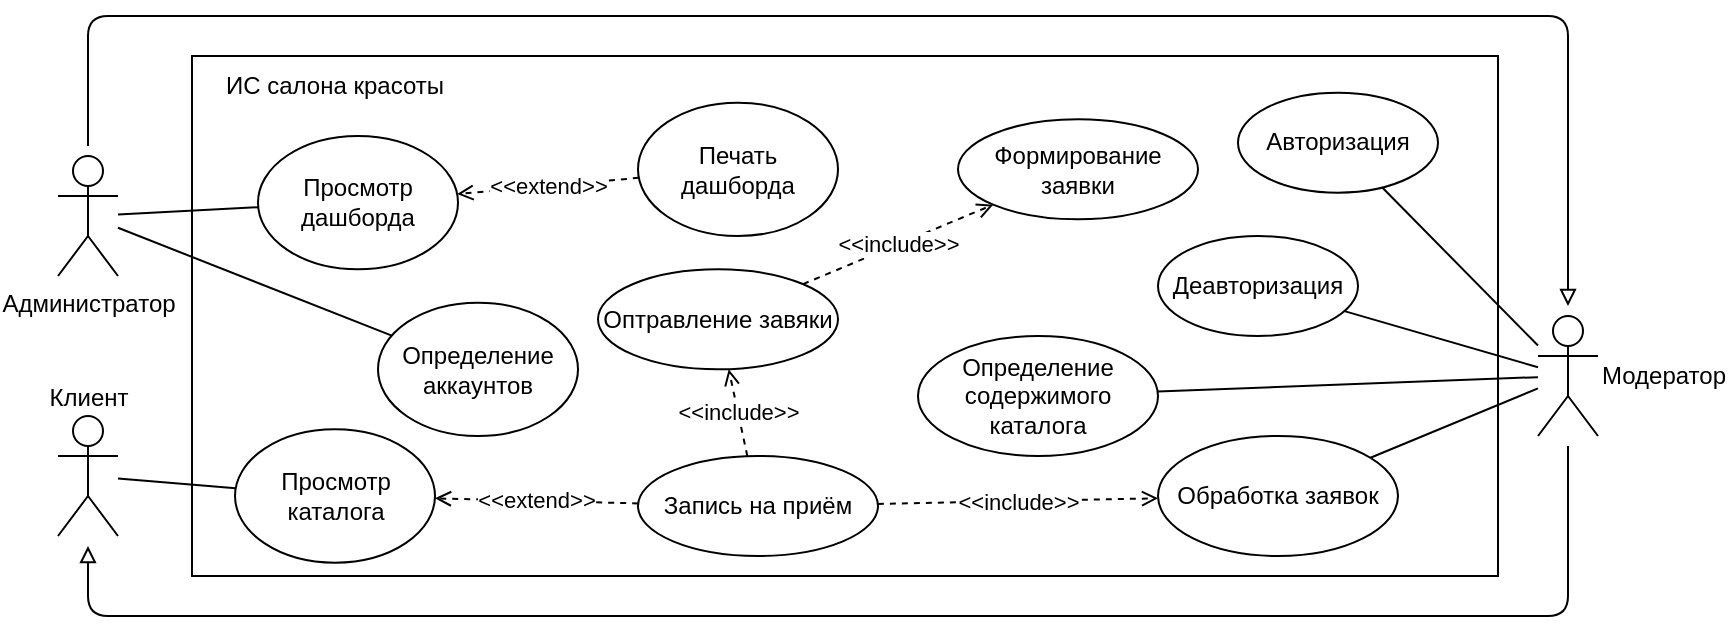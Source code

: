<mxfile version="14.1.8" type="device"><diagram id="7qeRpymhP0X6bj_rPzqT" name="Page-1"><mxGraphModel dx="1422" dy="822" grid="1" gridSize="10" guides="1" tooltips="1" connect="1" arrows="1" fold="1" page="1" pageScale="1" pageWidth="827" pageHeight="1169" math="0" shadow="0"><root><mxCell id="0"/><mxCell id="1" parent="0"/><mxCell id="TGcAIMry4RsDfmlneWk4-1" value="" style="rounded=0;whiteSpace=wrap;html=1;" parent="1" vertex="1"><mxGeometry x="157" y="250" width="653" height="260" as="geometry"/></mxCell><mxCell id="TGcAIMry4RsDfmlneWk4-5" value="Администратор" style="shape=umlActor;verticalLabelPosition=bottom;labelBackgroundColor=#ffffff;verticalAlign=top;html=1;outlineConnect=0;labelPosition=center;align=center;" parent="1" vertex="1"><mxGeometry x="90" y="300" width="30" height="60" as="geometry"/></mxCell><mxCell id="TGcAIMry4RsDfmlneWk4-6" value="Модератор" style="shape=umlActor;verticalLabelPosition=middle;labelBackgroundColor=#ffffff;verticalAlign=middle;html=1;outlineConnect=0;labelPosition=right;align=left;" parent="1" vertex="1"><mxGeometry x="830" y="380" width="30" height="60" as="geometry"/></mxCell><mxCell id="TGcAIMry4RsDfmlneWk4-7" value="Клиент&lt;br&gt;" style="shape=umlActor;verticalLabelPosition=top;labelBackgroundColor=#ffffff;verticalAlign=bottom;html=1;outlineConnect=0;labelPosition=center;align=center;" parent="1" vertex="1"><mxGeometry x="90" y="430" width="30" height="60" as="geometry"/></mxCell><mxCell id="TGcAIMry4RsDfmlneWk4-10" value="&lt;span&gt;ИС салона красоты&lt;br&gt;&lt;/span&gt;" style="text;html=1;strokeColor=none;fillColor=none;align=center;verticalAlign=middle;whiteSpace=wrap;rounded=0;" parent="1" vertex="1"><mxGeometry x="157" y="250" width="143" height="30" as="geometry"/></mxCell><mxCell id="TGcAIMry4RsDfmlneWk4-14" value="Определение аккаунтов" style="ellipse;whiteSpace=wrap;html=1;" parent="1" vertex="1"><mxGeometry x="250" y="373.33" width="100" height="66.67" as="geometry"/></mxCell><mxCell id="TGcAIMry4RsDfmlneWk4-27" value="&amp;lt;&amp;lt;include&amp;gt;&amp;gt;" style="endArrow=open;dashed=1;html=1;endFill=0;" parent="1" source="TGcAIMry4RsDfmlneWk4-34" target="kPx4VHpqBdVtn4ctBbrF-1" edge="1"><mxGeometry width="50" height="50" relative="1" as="geometry"><mxPoint x="407.683" y="451.215" as="sourcePoint"/><mxPoint x="390.652" y="418.831" as="targetPoint"/></mxGeometry></mxCell><mxCell id="TGcAIMry4RsDfmlneWk4-28" value="Авторизация" style="ellipse;whiteSpace=wrap;html=1;" parent="1" vertex="1"><mxGeometry x="680" y="268.33" width="100" height="50" as="geometry"/></mxCell><mxCell id="TGcAIMry4RsDfmlneWk4-29" value="Определение содержимого каталога" style="ellipse;whiteSpace=wrap;html=1;" parent="1" vertex="1"><mxGeometry x="520" y="390" width="120" height="60" as="geometry"/></mxCell><mxCell id="TGcAIMry4RsDfmlneWk4-34" value="Запись на приём" style="ellipse;whiteSpace=wrap;html=1;" parent="1" vertex="1"><mxGeometry x="380" y="450" width="120" height="50" as="geometry"/></mxCell><mxCell id="kPx4VHpqBdVtn4ctBbrF-1" value="Оптравление завяки" style="ellipse;whiteSpace=wrap;html=1;" parent="1" vertex="1"><mxGeometry x="360" y="356.67" width="120" height="50" as="geometry"/></mxCell><mxCell id="kPx4VHpqBdVtn4ctBbrF-2" value="&amp;lt;&amp;lt;include&amp;gt;&amp;gt;" style="endArrow=open;dashed=1;html=1;endFill=0;" parent="1" source="TGcAIMry4RsDfmlneWk4-34" target="kPx4VHpqBdVtn4ctBbrF-7" edge="1"><mxGeometry width="50" height="50" relative="1" as="geometry"><mxPoint x="436.709" y="452.286" as="sourcePoint"/><mxPoint x="484.435" y="387.824" as="targetPoint"/></mxGeometry></mxCell><mxCell id="kPx4VHpqBdVtn4ctBbrF-7" value="Обработка заявок" style="ellipse;whiteSpace=wrap;html=1;" parent="1" vertex="1"><mxGeometry x="640" y="440" width="120" height="60" as="geometry"/></mxCell><mxCell id="kPx4VHpqBdVtn4ctBbrF-12" value="&amp;lt;&amp;lt;extend&amp;gt;&amp;gt;" style="endArrow=open;dashed=1;html=1;endFill=0;" parent="1" source="PmHevuwkyHDVY4M-P-rJ-12" target="PmHevuwkyHDVY4M-P-rJ-10" edge="1"><mxGeometry width="50" height="50" relative="1" as="geometry"><mxPoint x="483.233" y="249.996" as="sourcePoint"/><mxPoint x="422.001" y="301.797" as="targetPoint"/></mxGeometry></mxCell><mxCell id="PmHevuwkyHDVY4M-P-rJ-1" value="" style="endArrow=block;html=1;endFill=0;edgeStyle=elbowEdgeStyle;startArrow=none;startFill=0;labelPosition=left;verticalLabelPosition=middle;align=right;verticalAlign=middle;spacing=2;targetPerimeterSpacing=5;sourcePerimeterSpacing=5;" edge="1" parent="1" source="TGcAIMry4RsDfmlneWk4-5" target="TGcAIMry4RsDfmlneWk4-6"><mxGeometry width="50" height="50" relative="1" as="geometry"><mxPoint x="1190" y="200" as="sourcePoint"/><mxPoint x="1242" y="520" as="targetPoint"/><Array as="points"><mxPoint x="410" y="230"/><mxPoint x="490" y="190"/><mxPoint x="550" y="130"/></Array></mxGeometry></mxCell><mxCell id="PmHevuwkyHDVY4M-P-rJ-2" value="" style="endArrow=block;html=1;endFill=0;edgeStyle=elbowEdgeStyle;startArrow=none;startFill=0;labelPosition=left;verticalLabelPosition=middle;align=right;verticalAlign=middle;spacing=2;targetPerimeterSpacing=5;sourcePerimeterSpacing=5;" edge="1" parent="1" source="TGcAIMry4RsDfmlneWk4-6" target="TGcAIMry4RsDfmlneWk4-7"><mxGeometry width="50" height="50" relative="1" as="geometry"><mxPoint x="1020" y="510" as="sourcePoint"/><mxPoint x="1020" y="610" as="targetPoint"/><Array as="points"><mxPoint x="490" y="530"/><mxPoint x="440" y="540"/></Array></mxGeometry></mxCell><mxCell id="PmHevuwkyHDVY4M-P-rJ-3" value="Деавторизация" style="ellipse;whiteSpace=wrap;html=1;" vertex="1" parent="1"><mxGeometry x="640" y="340" width="100" height="50" as="geometry"/></mxCell><mxCell id="PmHevuwkyHDVY4M-P-rJ-4" value="" style="endArrow=none;html=1;" edge="1" parent="1" source="TGcAIMry4RsDfmlneWk4-6" target="PmHevuwkyHDVY4M-P-rJ-3"><mxGeometry width="50" height="50" relative="1" as="geometry"><mxPoint x="1080.043" y="384.999" as="sourcePoint"/><mxPoint x="980" y="312.522" as="targetPoint"/></mxGeometry></mxCell><mxCell id="PmHevuwkyHDVY4M-P-rJ-5" value="" style="endArrow=none;html=1;" edge="1" parent="1" source="TGcAIMry4RsDfmlneWk4-6" target="TGcAIMry4RsDfmlneWk4-28"><mxGeometry width="50" height="50" relative="1" as="geometry"><mxPoint x="890" y="420" as="sourcePoint"/><mxPoint x="820" y="420" as="targetPoint"/></mxGeometry></mxCell><mxCell id="PmHevuwkyHDVY4M-P-rJ-6" value="" style="endArrow=none;html=1;" edge="1" parent="1" source="TGcAIMry4RsDfmlneWk4-6" target="kPx4VHpqBdVtn4ctBbrF-7"><mxGeometry width="50" height="50" relative="1" as="geometry"><mxPoint x="890" y="419.483" as="sourcePoint"/><mxPoint x="809.882" y="416.72" as="targetPoint"/></mxGeometry></mxCell><mxCell id="PmHevuwkyHDVY4M-P-rJ-7" value="" style="endArrow=none;html=1;" edge="1" parent="1" source="TGcAIMry4RsDfmlneWk4-6" target="TGcAIMry4RsDfmlneWk4-29"><mxGeometry width="50" height="50" relative="1" as="geometry"><mxPoint x="890" y="417.128" as="sourcePoint"/><mxPoint x="716.693" y="383.941" as="targetPoint"/></mxGeometry></mxCell><mxCell id="PmHevuwkyHDVY4M-P-rJ-9" value="" style="endArrow=none;html=1;" edge="1" parent="1" source="TGcAIMry4RsDfmlneWk4-14" target="TGcAIMry4RsDfmlneWk4-5"><mxGeometry width="50" height="50" relative="1" as="geometry"><mxPoint x="320.535" y="481.67" as="sourcePoint"/><mxPoint x="130" y="470.849" as="targetPoint"/></mxGeometry></mxCell><mxCell id="PmHevuwkyHDVY4M-P-rJ-10" value="Просмотр дашборда" style="ellipse;whiteSpace=wrap;html=1;" vertex="1" parent="1"><mxGeometry x="190" y="290.0" width="100" height="66.67" as="geometry"/></mxCell><mxCell id="PmHevuwkyHDVY4M-P-rJ-11" value="" style="endArrow=none;html=1;" edge="1" parent="1" source="PmHevuwkyHDVY4M-P-rJ-10" target="TGcAIMry4RsDfmlneWk4-5"><mxGeometry width="50" height="50" relative="1" as="geometry"><mxPoint x="205.503" y="308.538" as="sourcePoint"/><mxPoint x="130" y="334.815" as="targetPoint"/></mxGeometry></mxCell><mxCell id="PmHevuwkyHDVY4M-P-rJ-12" value="Печать дашборда" style="ellipse;whiteSpace=wrap;html=1;" vertex="1" parent="1"><mxGeometry x="380" y="273.33" width="100" height="66.67" as="geometry"/></mxCell><mxCell id="PmHevuwkyHDVY4M-P-rJ-13" value="Формирование заявки" style="ellipse;whiteSpace=wrap;html=1;" vertex="1" parent="1"><mxGeometry x="540" y="281.66" width="120" height="50" as="geometry"/></mxCell><mxCell id="PmHevuwkyHDVY4M-P-rJ-14" value="&amp;lt;&amp;lt;include&amp;gt;&amp;gt;" style="endArrow=open;dashed=1;html=1;endFill=0;" edge="1" parent="1" source="kPx4VHpqBdVtn4ctBbrF-1" target="PmHevuwkyHDVY4M-P-rJ-13"><mxGeometry width="50" height="50" relative="1" as="geometry"><mxPoint x="407.781" y="462.841" as="sourcePoint"/><mxPoint x="464.381" y="417.194" as="targetPoint"/></mxGeometry></mxCell><mxCell id="PmHevuwkyHDVY4M-P-rJ-15" value="Просмотр каталога" style="ellipse;whiteSpace=wrap;html=1;" vertex="1" parent="1"><mxGeometry x="178.5" y="436.66" width="100" height="66.67" as="geometry"/></mxCell><mxCell id="PmHevuwkyHDVY4M-P-rJ-16" value="" style="endArrow=none;html=1;" edge="1" parent="1" source="PmHevuwkyHDVY4M-P-rJ-15" target="TGcAIMry4RsDfmlneWk4-7"><mxGeometry width="50" height="50" relative="1" as="geometry"><mxPoint x="320.535" y="481.67" as="sourcePoint"/><mxPoint x="130" y="470.849" as="targetPoint"/></mxGeometry></mxCell><mxCell id="PmHevuwkyHDVY4M-P-rJ-17" value="&amp;lt;&amp;lt;extend&amp;gt;&amp;gt;" style="endArrow=open;dashed=1;html=1;endFill=0;" edge="1" parent="1" source="TGcAIMry4RsDfmlneWk4-34" target="PmHevuwkyHDVY4M-P-rJ-15"><mxGeometry width="50" height="50" relative="1" as="geometry"><mxPoint x="420.0" y="283.335" as="sourcePoint"/><mxPoint x="288.5" y="283.335" as="targetPoint"/></mxGeometry></mxCell></root></mxGraphModel></diagram></mxfile>